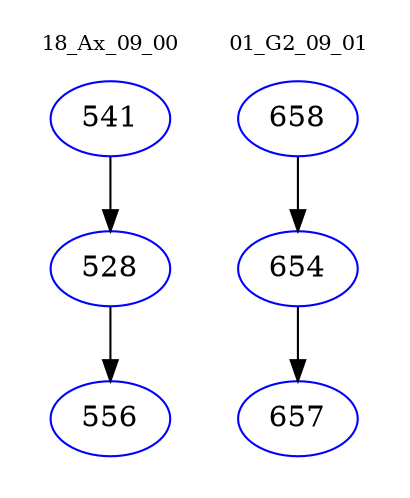 digraph{
subgraph cluster_0 {
color = white
label = "18_Ax_09_00";
fontsize=10;
T0_541 [label="541", color="blue"]
T0_541 -> T0_528 [color="black"]
T0_528 [label="528", color="blue"]
T0_528 -> T0_556 [color="black"]
T0_556 [label="556", color="blue"]
}
subgraph cluster_1 {
color = white
label = "01_G2_09_01";
fontsize=10;
T1_658 [label="658", color="blue"]
T1_658 -> T1_654 [color="black"]
T1_654 [label="654", color="blue"]
T1_654 -> T1_657 [color="black"]
T1_657 [label="657", color="blue"]
}
}
